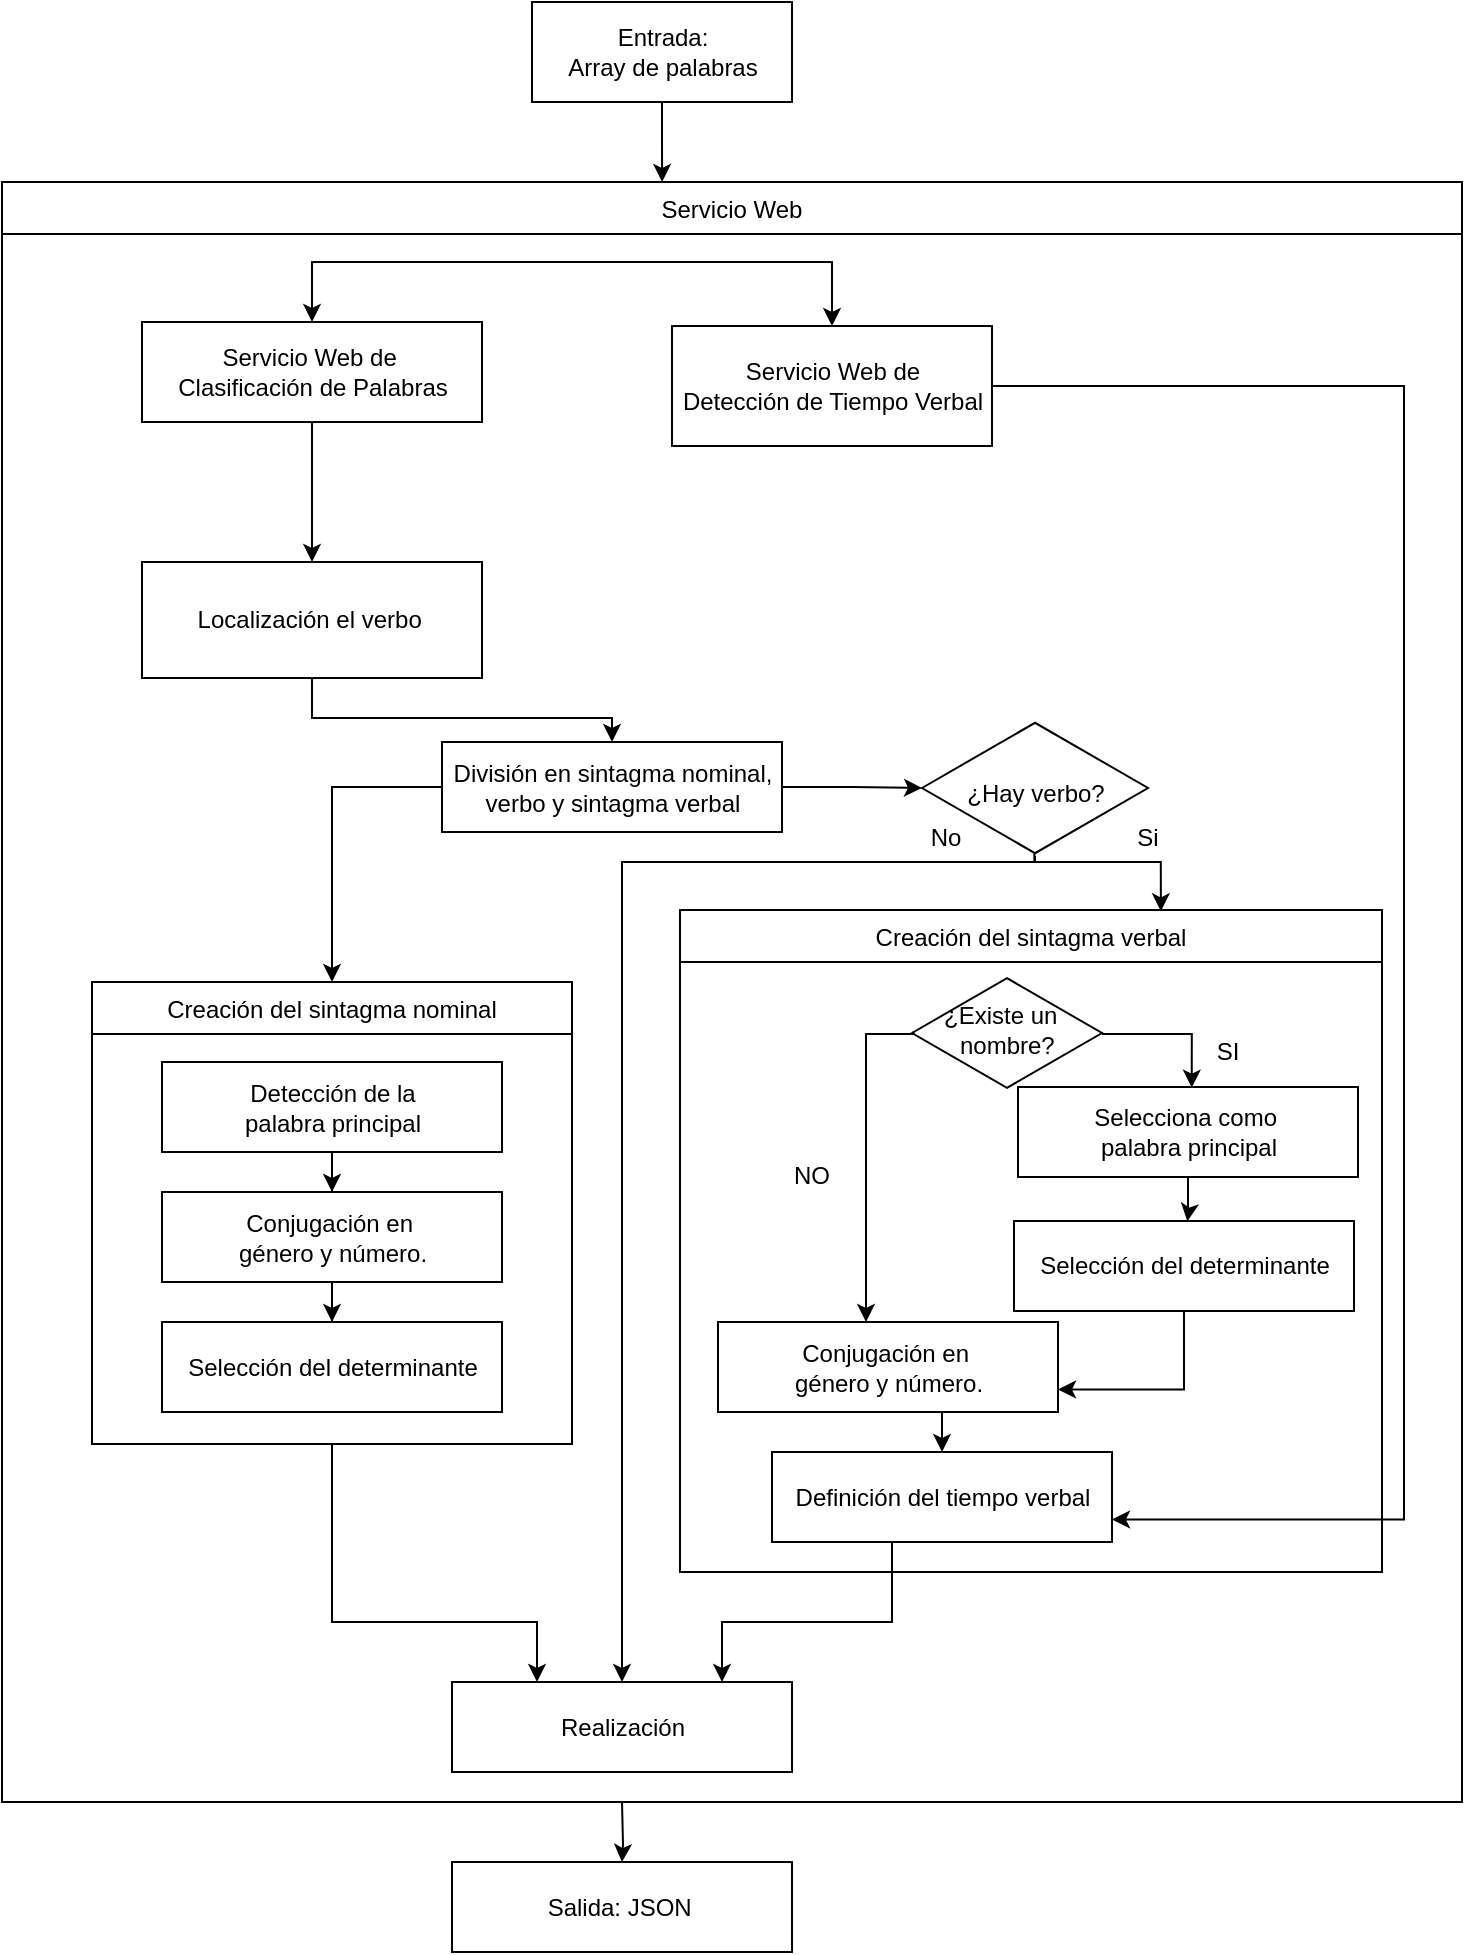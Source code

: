 <mxfile version="10.7.1" type="device"><diagram id="mjkM_YAU1npIJrq_aago" name="Page-1"><mxGraphModel dx="1991" dy="1067" grid="1" gridSize="10" guides="1" tooltips="1" connect="1" arrows="1" fold="1" page="1" pageScale="1" pageWidth="827" pageHeight="1169" math="0" shadow="0"><root><mxCell id="0"/><mxCell id="1" parent="0"/><mxCell id="CT2JXrbDN_FRS5jbEtgE-10" style="edgeStyle=orthogonalEdgeStyle;rounded=0;orthogonalLoop=1;jettySize=auto;html=1;entryX=0.511;entryY=0.007;entryDx=0;entryDy=0;entryPerimeter=0;" edge="1" parent="1" target="wn_tqzNAl6prReH3Zt0I-13"><mxGeometry relative="1" as="geometry"><mxPoint x="640" y="556" as="sourcePoint"/><Array as="points"><mxPoint x="685" y="556"/></Array></mxGeometry></mxCell><mxCell id="CT2JXrbDN_FRS5jbEtgE-9" value="" style="html=1;whiteSpace=wrap;aspect=fixed;shape=isoRectangle;" vertex="1" parent="1"><mxGeometry x="545" y="527" width="95" height="57" as="geometry"/></mxCell><mxCell id="Jm0uOe-CqYix3cxSpCPx-2" value="" style="edgeStyle=orthogonalEdgeStyle;rounded=0;orthogonalLoop=1;jettySize=auto;html=1;entryX=0.5;entryY=0;entryDx=0;entryDy=0;" parent="1" target="Jm0uOe-CqYix3cxSpCPx-5" edge="1"><mxGeometry relative="1" as="geometry"><Array as="points"><mxPoint x="395" y="170"/><mxPoint x="245" y="170"/></Array><mxPoint x="400" y="170" as="sourcePoint"/></mxGeometry></mxCell><mxCell id="Jm0uOe-CqYix3cxSpCPx-3" style="edgeStyle=orthogonalEdgeStyle;rounded=0;orthogonalLoop=1;jettySize=auto;html=1;" parent="1" edge="1"><mxGeometry relative="1" as="geometry"><Array as="points"><mxPoint x="505" y="170"/></Array><mxPoint x="385" y="170" as="sourcePoint"/><mxPoint x="505" y="202" as="targetPoint"/></mxGeometry></mxCell><mxCell id="FvVxsVUE3jwzEv2wK249-1" style="edgeStyle=orthogonalEdgeStyle;rounded=0;orthogonalLoop=1;jettySize=auto;html=1;entryX=0.5;entryY=0;entryDx=0;entryDy=0;" parent="1" source="Jm0uOe-CqYix3cxSpCPx-5" target="Jm0uOe-CqYix3cxSpCPx-12" edge="1"><mxGeometry relative="1" as="geometry"><Array as="points"><mxPoint x="245" y="300"/><mxPoint x="245" y="300"/></Array></mxGeometry></mxCell><mxCell id="Jm0uOe-CqYix3cxSpCPx-5" value="Servicio Web de&amp;nbsp;&lt;br&gt;Clasificación de Palabras&lt;br&gt;" style="html=1;" parent="1" vertex="1"><mxGeometry x="160" y="200" width="170" height="50" as="geometry"/></mxCell><mxCell id="Cju2O1QwhKr1RdAuUBHj-16" style="edgeStyle=orthogonalEdgeStyle;rounded=0;orthogonalLoop=1;jettySize=auto;html=1;" parent="1" source="Jm0uOe-CqYix3cxSpCPx-6" edge="1"><mxGeometry relative="1" as="geometry"><mxPoint x="420.059" y="130" as="targetPoint"/></mxGeometry></mxCell><mxCell id="Jm0uOe-CqYix3cxSpCPx-6" value="Entrada:&lt;br&gt;Array de palabras&lt;br&gt;" style="html=1;" parent="1" vertex="1"><mxGeometry x="355" y="40" width="130" height="50" as="geometry"/></mxCell><mxCell id="CT2JXrbDN_FRS5jbEtgE-1" style="edgeStyle=orthogonalEdgeStyle;rounded=0;orthogonalLoop=1;jettySize=auto;html=1;entryX=1;entryY=0.75;entryDx=0;entryDy=0;" edge="1" parent="1" source="Jm0uOe-CqYix3cxSpCPx-10" target="wn_tqzNAl6prReH3Zt0I-11"><mxGeometry relative="1" as="geometry"><Array as="points"><mxPoint x="791" y="232"/><mxPoint x="791" y="799"/></Array></mxGeometry></mxCell><mxCell id="Jm0uOe-CqYix3cxSpCPx-10" value="Servicio Web&amp;nbsp;&lt;span&gt;de &lt;br&gt;Detección de Tiempo Verbal&lt;/span&gt;&lt;br&gt;" style="html=1;" parent="1" vertex="1"><mxGeometry x="425" y="202" width="160" height="60" as="geometry"/></mxCell><mxCell id="Jm0uOe-CqYix3cxSpCPx-21" value="" style="edgeStyle=orthogonalEdgeStyle;rounded=0;orthogonalLoop=1;jettySize=auto;html=1;" parent="1" source="Jm0uOe-CqYix3cxSpCPx-12" target="Jm0uOe-CqYix3cxSpCPx-20" edge="1"><mxGeometry relative="1" as="geometry"><Array as="points"><mxPoint x="245" y="398"/><mxPoint x="395" y="398"/></Array></mxGeometry></mxCell><mxCell id="Jm0uOe-CqYix3cxSpCPx-12" value="Localización el&amp;nbsp;verbo&amp;nbsp;&lt;br&gt;" style="html=1;" parent="1" vertex="1"><mxGeometry x="160" y="320" width="170" height="58" as="geometry"/></mxCell><mxCell id="Jm0uOe-CqYix3cxSpCPx-23" value="" style="edgeStyle=orthogonalEdgeStyle;rounded=0;orthogonalLoop=1;jettySize=auto;html=1;exitX=0;exitY=0.5;exitDx=0;exitDy=0;" parent="1" source="Jm0uOe-CqYix3cxSpCPx-20" target="Cju2O1QwhKr1RdAuUBHj-2" edge="1"><mxGeometry relative="1" as="geometry"><Array as="points"><mxPoint x="255" y="433"/></Array><mxPoint x="255" y="490" as="targetPoint"/></mxGeometry></mxCell><mxCell id="Jm0uOe-CqYix3cxSpCPx-20" value="División en sintagma nominal,&lt;br&gt;verbo y sintagma verbal&lt;br&gt;" style="html=1;" parent="1" vertex="1"><mxGeometry x="310" y="410" width="170" height="45" as="geometry"/></mxCell><mxCell id="Jm0uOe-CqYix3cxSpCPx-27" value="" style="edgeStyle=orthogonalEdgeStyle;rounded=0;orthogonalLoop=1;jettySize=auto;html=1;exitX=0.497;exitY=0.986;exitDx=0;exitDy=0;exitPerimeter=0;entryX=0.685;entryY=0.002;entryDx=0;entryDy=0;entryPerimeter=0;" parent="1" source="CT2JXrbDN_FRS5jbEtgE-4" edge="1" target="Cju2O1QwhKr1RdAuUBHj-8"><mxGeometry relative="1" as="geometry"><Array as="points"><mxPoint x="606" y="470"/><mxPoint x="669" y="470"/></Array><mxPoint x="620" y="480" as="targetPoint"/></mxGeometry></mxCell><mxCell id="wn_tqzNAl6prReH3Zt0I-4" value="" style="edgeStyle=orthogonalEdgeStyle;rounded=0;orthogonalLoop=1;jettySize=auto;html=1;entryX=0.5;entryY=0;entryDx=0;entryDy=0;" parent="1" source="wn_tqzNAl6prReH3Zt0I-1" target="wn_tqzNAl6prReH3Zt0I-3" edge="1"><mxGeometry relative="1" as="geometry"><mxPoint x="255" y="636" as="targetPoint"/></mxGeometry></mxCell><mxCell id="wn_tqzNAl6prReH3Zt0I-1" value="Detección de la &lt;br&gt;palabra principal&lt;br&gt;" style="html=1;" parent="1" vertex="1"><mxGeometry x="170" y="570" width="170" height="45" as="geometry"/></mxCell><mxCell id="wn_tqzNAl6prReH3Zt0I-10" value="" style="edgeStyle=orthogonalEdgeStyle;rounded=0;orthogonalLoop=1;jettySize=auto;html=1;" parent="1" source="wn_tqzNAl6prReH3Zt0I-3" target="wn_tqzNAl6prReH3Zt0I-9" edge="1"><mxGeometry relative="1" as="geometry"/></mxCell><mxCell id="wn_tqzNAl6prReH3Zt0I-3" value="Conjugación en&amp;nbsp;&lt;br&gt;género y número.&lt;br&gt;" style="html=1;" parent="1" vertex="1"><mxGeometry x="170" y="635" width="170" height="45" as="geometry"/></mxCell><mxCell id="wn_tqzNAl6prReH3Zt0I-27" style="edgeStyle=orthogonalEdgeStyle;rounded=0;orthogonalLoop=1;jettySize=auto;html=1;exitX=0.5;exitY=1;exitDx=0;exitDy=0;entryX=0.25;entryY=0;entryDx=0;entryDy=0;" parent="1" source="Cju2O1QwhKr1RdAuUBHj-2" edge="1" target="Jm0uOe-CqYix3cxSpCPx-24"><mxGeometry relative="1" as="geometry"><mxPoint x="400" y="880" as="targetPoint"/><Array as="points"><mxPoint x="255" y="850"/><mxPoint x="358" y="850"/></Array><mxPoint x="255" y="830" as="sourcePoint"/></mxGeometry></mxCell><mxCell id="wn_tqzNAl6prReH3Zt0I-9" value="Selección del determinante" style="html=1;" parent="1" vertex="1"><mxGeometry x="170" y="700" width="170" height="45" as="geometry"/></mxCell><mxCell id="wn_tqzNAl6prReH3Zt0I-25" style="edgeStyle=orthogonalEdgeStyle;rounded=0;orthogonalLoop=1;jettySize=auto;html=1;exitX=0.008;exitY=0.485;exitDx=0;exitDy=0;exitPerimeter=0;" parent="1" edge="1" source="CT2JXrbDN_FRS5jbEtgE-9"><mxGeometry relative="1" as="geometry"><mxPoint x="542" y="556" as="sourcePoint"/><Array as="points"><mxPoint x="546" y="556"/><mxPoint x="522" y="556"/></Array><mxPoint x="522" y="700" as="targetPoint"/></mxGeometry></mxCell><mxCell id="wn_tqzNAl6prReH3Zt0I-22" style="edgeStyle=orthogonalEdgeStyle;rounded=0;orthogonalLoop=1;jettySize=auto;html=1;entryX=0.51;entryY=0.004;entryDx=0;entryDy=0;entryPerimeter=0;" parent="1" source="wn_tqzNAl6prReH3Zt0I-13" target="wn_tqzNAl6prReH3Zt0I-16" edge="1"><mxGeometry relative="1" as="geometry"><mxPoint x="690" y="650" as="targetPoint"/><Array as="points"/></mxGeometry></mxCell><mxCell id="wn_tqzNAl6prReH3Zt0I-13" value="Selecciona como&amp;nbsp;&lt;br&gt;palabra principal&lt;br&gt;" style="html=1;" parent="1" vertex="1"><mxGeometry x="598" y="582.5" width="170" height="45" as="geometry"/></mxCell><mxCell id="Jm0uOe-CqYix3cxSpCPx-33" value="" style="edgeStyle=orthogonalEdgeStyle;rounded=0;orthogonalLoop=1;jettySize=auto;html=1;" parent="1" target="Jm0uOe-CqYix3cxSpCPx-32" edge="1"><mxGeometry relative="1" as="geometry"><mxPoint x="400" y="940" as="sourcePoint"/></mxGeometry></mxCell><mxCell id="Jm0uOe-CqYix3cxSpCPx-24" value="Realización&lt;br&gt;" style="html=1;" parent="1" vertex="1"><mxGeometry x="315" y="880" width="170" height="45" as="geometry"/></mxCell><mxCell id="Jm0uOe-CqYix3cxSpCPx-32" value="Salida: JSON&amp;nbsp;" style="html=1;" parent="1" vertex="1"><mxGeometry x="315" y="970" width="170" height="45" as="geometry"/></mxCell><mxCell id="wn_tqzNAl6prReH3Zt0I-26" style="edgeStyle=orthogonalEdgeStyle;rounded=0;orthogonalLoop=1;jettySize=auto;html=1;" parent="1" source="wn_tqzNAl6prReH3Zt0I-11" edge="1"><mxGeometry relative="1" as="geometry"><Array as="points"><mxPoint x="535" y="850"/><mxPoint x="450" y="850"/><mxPoint x="450" y="880"/></Array><mxPoint x="450" y="880" as="targetPoint"/></mxGeometry></mxCell><mxCell id="wn_tqzNAl6prReH3Zt0I-11" value="Definición del tiempo verbal" style="html=1;" parent="1" vertex="1"><mxGeometry x="475" y="765" width="170" height="45" as="geometry"/></mxCell><mxCell id="Cju2O1QwhKr1RdAuUBHj-10" style="edgeStyle=orthogonalEdgeStyle;rounded=0;orthogonalLoop=1;jettySize=auto;html=1;entryX=1;entryY=0.75;entryDx=0;entryDy=0;" parent="1" source="wn_tqzNAl6prReH3Zt0I-16" target="wn_tqzNAl6prReH3Zt0I-18" edge="1"><mxGeometry relative="1" as="geometry"/></mxCell><mxCell id="wn_tqzNAl6prReH3Zt0I-16" value="Selección del determinante" style="html=1;" parent="1" vertex="1"><mxGeometry x="596" y="649.5" width="170" height="45" as="geometry"/></mxCell><mxCell id="wn_tqzNAl6prReH3Zt0I-24" style="edgeStyle=orthogonalEdgeStyle;rounded=0;orthogonalLoop=1;jettySize=auto;html=1;" parent="1" source="wn_tqzNAl6prReH3Zt0I-18" target="wn_tqzNAl6prReH3Zt0I-11" edge="1"><mxGeometry relative="1" as="geometry"><Array as="points"><mxPoint x="560" y="750"/><mxPoint x="560" y="750"/></Array></mxGeometry></mxCell><mxCell id="wn_tqzNAl6prReH3Zt0I-18" value="Conjugación en&amp;nbsp;&lt;br&gt;género y número.&lt;br&gt;" style="html=1;" parent="1" vertex="1"><mxGeometry x="448" y="700" width="170" height="45" as="geometry"/></mxCell><mxCell id="Cju2O1QwhKr1RdAuUBHj-2" value="Creación del sintagma nominal" style="swimlane;fontStyle=0;childLayout=stackLayout;horizontal=1;startSize=26;fillColor=none;horizontalStack=0;resizeParent=1;resizeParentMax=0;resizeLast=0;collapsible=1;marginBottom=0;" parent="1" vertex="1"><mxGeometry x="135" y="530" width="240" height="231" as="geometry"/></mxCell><mxCell id="Cju2O1QwhKr1RdAuUBHj-8" value="Creación del sintagma verbal" style="swimlane;fontStyle=0;childLayout=stackLayout;horizontal=1;startSize=26;fillColor=none;horizontalStack=0;resizeParent=1;resizeParentMax=0;resizeLast=0;collapsible=1;marginBottom=0;" parent="1" vertex="1"><mxGeometry x="429" y="494" width="351" height="331" as="geometry"/></mxCell><mxCell id="Cju2O1QwhKr1RdAuUBHj-11" value="SI" style="text;html=1;strokeColor=none;fillColor=none;align=center;verticalAlign=middle;whiteSpace=wrap;rounded=0;" parent="1" vertex="1"><mxGeometry x="685" y="555" width="36" height="20" as="geometry"/></mxCell><mxCell id="Cju2O1QwhKr1RdAuUBHj-12" value="NO" style="text;html=1;strokeColor=none;fillColor=none;align=center;verticalAlign=middle;whiteSpace=wrap;rounded=0;" parent="1" vertex="1"><mxGeometry x="477" y="617" width="36" height="20" as="geometry"/></mxCell><mxCell id="CT2JXrbDN_FRS5jbEtgE-3" value="Servicio Web" style="swimlane;fontStyle=0;childLayout=stackLayout;horizontal=1;startSize=26;fillColor=none;horizontalStack=0;resizeParent=1;resizeParentMax=0;resizeLast=0;collapsible=1;marginBottom=0;" vertex="1" parent="1"><mxGeometry x="90" y="130" width="730" height="810" as="geometry"/></mxCell><mxCell id="CT2JXrbDN_FRS5jbEtgE-7" style="edgeStyle=orthogonalEdgeStyle;rounded=0;orthogonalLoop=1;jettySize=auto;html=1;" edge="1" parent="1" source="CT2JXrbDN_FRS5jbEtgE-4" target="Jm0uOe-CqYix3cxSpCPx-24"><mxGeometry relative="1" as="geometry"><Array as="points"><mxPoint x="606" y="470"/><mxPoint x="400" y="470"/></Array></mxGeometry></mxCell><mxCell id="CT2JXrbDN_FRS5jbEtgE-4" value="" style="html=1;whiteSpace=wrap;aspect=fixed;shape=isoRectangle;" vertex="1" parent="1"><mxGeometry x="550" y="399" width="113" height="68" as="geometry"/></mxCell><mxCell id="CT2JXrbDN_FRS5jbEtgE-5" value="" style="edgeStyle=orthogonalEdgeStyle;rounded=0;orthogonalLoop=1;jettySize=auto;html=1;exitX=1;exitY=0.5;exitDx=0;exitDy=0;" edge="1" parent="1" source="Jm0uOe-CqYix3cxSpCPx-20" target="CT2JXrbDN_FRS5jbEtgE-4"><mxGeometry relative="1" as="geometry"><Array as="points"/><mxPoint x="540.059" y="490.412" as="targetPoint"/><mxPoint x="480.059" y="432.765" as="sourcePoint"/></mxGeometry></mxCell><mxCell id="Jm0uOe-CqYix3cxSpCPx-36" value="¿Hay verbo?" style="text;html=1;strokeColor=none;fillColor=none;align=center;verticalAlign=middle;whiteSpace=wrap;rounded=0;" parent="1" vertex="1"><mxGeometry x="560" y="426" width="94" height="20" as="geometry"/></mxCell><mxCell id="CT2JXrbDN_FRS5jbEtgE-6" value="Si" style="text;html=1;strokeColor=none;fillColor=none;align=center;verticalAlign=middle;whiteSpace=wrap;rounded=0;" vertex="1" parent="1"><mxGeometry x="616" y="448" width="94" height="20" as="geometry"/></mxCell><mxCell id="CT2JXrbDN_FRS5jbEtgE-8" value="No" style="text;html=1;strokeColor=none;fillColor=none;align=center;verticalAlign=middle;whiteSpace=wrap;rounded=0;" vertex="1" parent="1"><mxGeometry x="515" y="448" width="94" height="20" as="geometry"/></mxCell><mxCell id="wn_tqzNAl6prReH3Zt0I-15" value="¿Existe un&amp;nbsp;&lt;br&gt;&amp;nbsp;nombre?" style="text;html=1;strokeColor=none;fillColor=none;align=center;verticalAlign=middle;whiteSpace=wrap;rounded=0;" parent="1" vertex="1"><mxGeometry x="552" y="544" width="78" height="20" as="geometry"/></mxCell></root></mxGraphModel></diagram></mxfile>